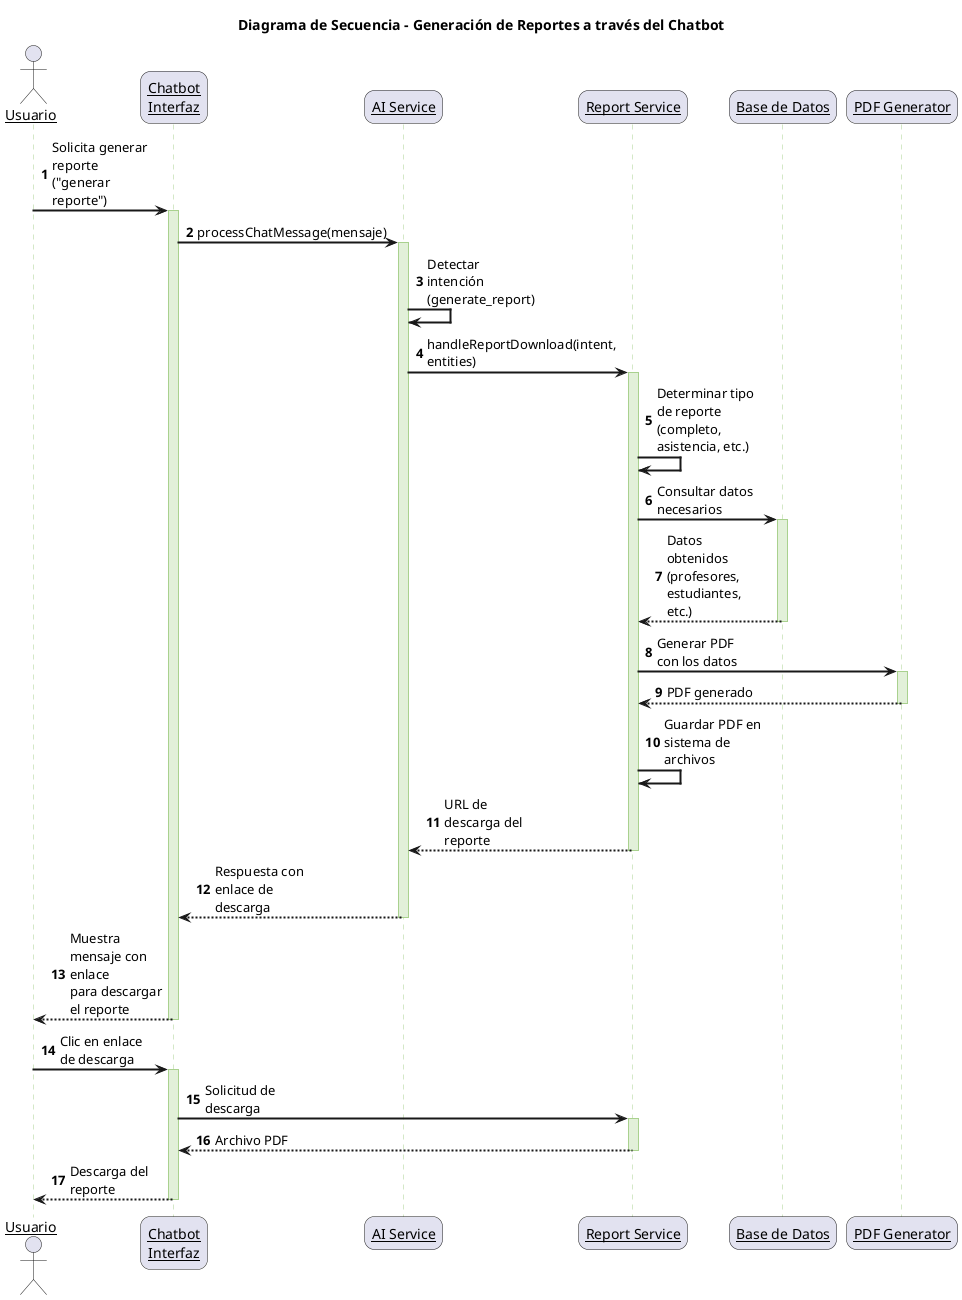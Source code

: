 @startuml DiagramaSecuencia_GeneracionReporte
skinparam sequenceArrowThickness 2
skinparam roundcorner 20
skinparam maxmessagesize 100
skinparam sequenceParticipant underline
skinparam sequenceLifeLineBorderColor #A9D18E
skinparam sequenceLifeLineBackgroundColor #E2F0D9
skinparam sequenceGroupBackgroundColor #FCE4D6
skinparam sequenceGroupBorderColor #F4B084

title Diagrama de Secuencia - Generación de Reportes a través del Chatbot

actor "Usuario" as User
participant "Chatbot\nInterfaz" as Chatbot
participant "AI Service" as AIService
participant "Report Service" as ReportService
participant "Base de Datos" as DB
participant "PDF Generator" as PDFGen

autonumber

User -> Chatbot: Solicita generar reporte\n("generar reporte")
activate Chatbot

Chatbot -> AIService: processChatMessage(mensaje)
activate AIService

AIService -> AIService: Detectar intención\n(generate_report)

AIService -> ReportService: handleReportDownload(intent, entities)
activate ReportService

ReportService -> ReportService: Determinar tipo de reporte\n(completo, asistencia, etc.)

ReportService -> DB: Consultar datos necesarios
activate DB
DB --> ReportService: Datos obtenidos (profesores, estudiantes, etc.)
deactivate DB

ReportService -> PDFGen: Generar PDF con los datos
activate PDFGen
PDFGen --> ReportService: PDF generado
deactivate PDFGen

ReportService -> ReportService: Guardar PDF en sistema de archivos
ReportService --> AIService: URL de descarga del reporte
deactivate ReportService

AIService --> Chatbot: Respuesta con enlace de descarga
deactivate AIService

Chatbot --> User: Muestra mensaje con enlace\npara descargar el reporte
deactivate Chatbot

User -> Chatbot: Clic en enlace de descarga
activate Chatbot

Chatbot -> ReportService: Solicitud de descarga
activate ReportService
ReportService --> Chatbot: Archivo PDF
deactivate ReportService

Chatbot --> User: Descarga del reporte
deactivate Chatbot

@enduml
